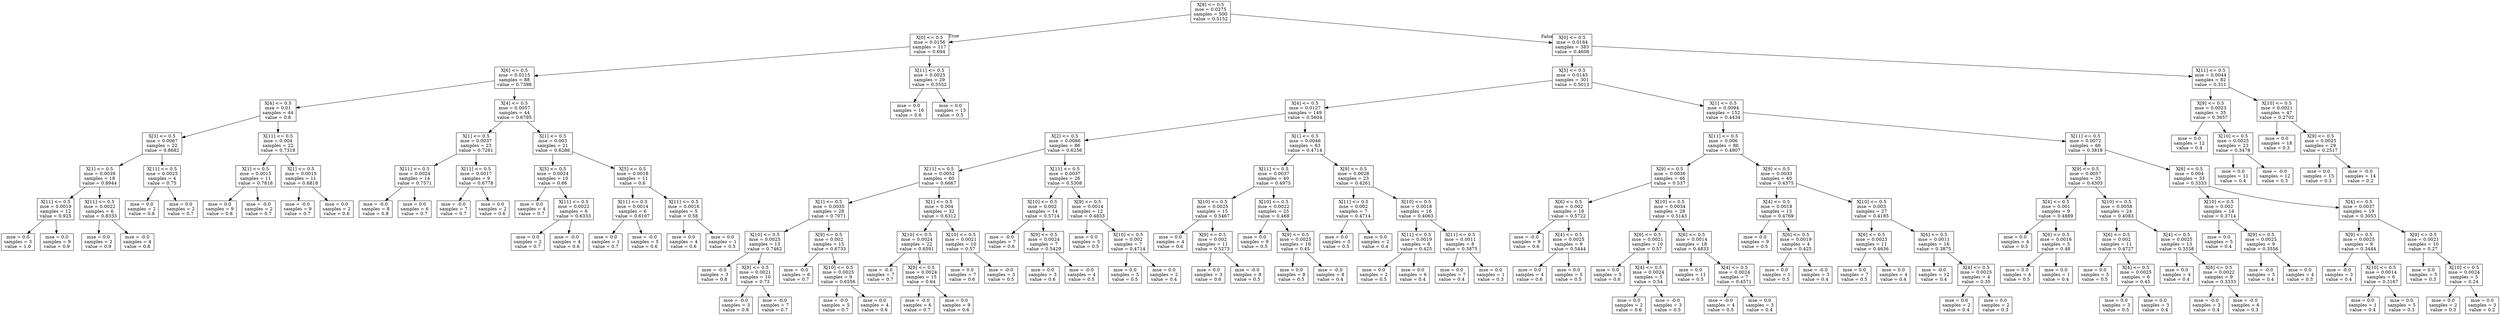 digraph Tree {
node [shape=box] ;
0 [label="X[8] <= 0.5\nmse = 0.0275\nsamples = 500\nvalue = 0.5152"] ;
1 [label="X[0] <= 0.5\nmse = 0.0156\nsamples = 117\nvalue = 0.694"] ;
0 -> 1 [labeldistance=2.5, labelangle=45, headlabel="True"] ;
2 [label="X[6] <= 0.5\nmse = 0.0115\nsamples = 88\nvalue = 0.7398"] ;
1 -> 2 ;
3 [label="X[4] <= 0.5\nmse = 0.01\nsamples = 44\nvalue = 0.8"] ;
2 -> 3 ;
4 [label="X[3] <= 0.5\nmse = 0.0067\nsamples = 22\nvalue = 0.8682"] ;
3 -> 4 ;
5 [label="X[1] <= 0.5\nmse = 0.0039\nsamples = 18\nvalue = 0.8944"] ;
4 -> 5 ;
6 [label="X[11] <= 0.5\nmse = 0.0019\nsamples = 12\nvalue = 0.925"] ;
5 -> 6 ;
7 [label="mse = 0.0\nsamples = 3\nvalue = 1.0"] ;
6 -> 7 ;
8 [label="mse = 0.0\nsamples = 9\nvalue = 0.9"] ;
6 -> 8 ;
9 [label="X[11] <= 0.5\nmse = 0.0022\nsamples = 6\nvalue = 0.8333"] ;
5 -> 9 ;
10 [label="mse = 0.0\nsamples = 2\nvalue = 0.9"] ;
9 -> 10 ;
11 [label="mse = -0.0\nsamples = 4\nvalue = 0.8"] ;
9 -> 11 ;
12 [label="X[11] <= 0.5\nmse = 0.0025\nsamples = 4\nvalue = 0.75"] ;
4 -> 12 ;
13 [label="mse = 0.0\nsamples = 2\nvalue = 0.8"] ;
12 -> 13 ;
14 [label="mse = 0.0\nsamples = 2\nvalue = 0.7"] ;
12 -> 14 ;
15 [label="X[11] <= 0.5\nmse = 0.004\nsamples = 22\nvalue = 0.7318"] ;
3 -> 15 ;
16 [label="X[1] <= 0.5\nmse = 0.0015\nsamples = 11\nvalue = 0.7818"] ;
15 -> 16 ;
17 [label="mse = 0.0\nsamples = 9\nvalue = 0.8"] ;
16 -> 17 ;
18 [label="mse = -0.0\nsamples = 2\nvalue = 0.7"] ;
16 -> 18 ;
19 [label="X[1] <= 0.5\nmse = 0.0015\nsamples = 11\nvalue = 0.6818"] ;
15 -> 19 ;
20 [label="mse = -0.0\nsamples = 9\nvalue = 0.7"] ;
19 -> 20 ;
21 [label="mse = 0.0\nsamples = 2\nvalue = 0.6"] ;
19 -> 21 ;
22 [label="X[4] <= 0.5\nmse = 0.0057\nsamples = 44\nvalue = 0.6795"] ;
2 -> 22 ;
23 [label="X[1] <= 0.5\nmse = 0.0037\nsamples = 23\nvalue = 0.7261"] ;
22 -> 23 ;
24 [label="X[11] <= 0.5\nmse = 0.0024\nsamples = 14\nvalue = 0.7571"] ;
23 -> 24 ;
25 [label="mse = -0.0\nsamples = 8\nvalue = 0.8"] ;
24 -> 25 ;
26 [label="mse = 0.0\nsamples = 6\nvalue = 0.7"] ;
24 -> 26 ;
27 [label="X[11] <= 0.5\nmse = 0.0017\nsamples = 9\nvalue = 0.6778"] ;
23 -> 27 ;
28 [label="mse = -0.0\nsamples = 7\nvalue = 0.7"] ;
27 -> 28 ;
29 [label="mse = 0.0\nsamples = 2\nvalue = 0.6"] ;
27 -> 29 ;
30 [label="X[1] <= 0.5\nmse = 0.003\nsamples = 21\nvalue = 0.6286"] ;
22 -> 30 ;
31 [label="X[5] <= 0.5\nmse = 0.0024\nsamples = 10\nvalue = 0.66"] ;
30 -> 31 ;
32 [label="mse = 0.0\nsamples = 4\nvalue = 0.7"] ;
31 -> 32 ;
33 [label="X[11] <= 0.5\nmse = 0.0022\nsamples = 6\nvalue = 0.6333"] ;
31 -> 33 ;
34 [label="mse = 0.0\nsamples = 2\nvalue = 0.7"] ;
33 -> 34 ;
35 [label="mse = -0.0\nsamples = 4\nvalue = 0.6"] ;
33 -> 35 ;
36 [label="X[5] <= 0.5\nmse = 0.0018\nsamples = 11\nvalue = 0.6"] ;
30 -> 36 ;
37 [label="X[11] <= 0.5\nmse = 0.0014\nsamples = 6\nvalue = 0.6167"] ;
36 -> 37 ;
38 [label="mse = 0.0\nsamples = 1\nvalue = 0.7"] ;
37 -> 38 ;
39 [label="mse = -0.0\nsamples = 5\nvalue = 0.6"] ;
37 -> 39 ;
40 [label="X[11] <= 0.5\nmse = 0.0016\nsamples = 5\nvalue = 0.58"] ;
36 -> 40 ;
41 [label="mse = 0.0\nsamples = 4\nvalue = 0.6"] ;
40 -> 41 ;
42 [label="mse = 0.0\nsamples = 1\nvalue = 0.5"] ;
40 -> 42 ;
43 [label="X[11] <= 0.5\nmse = 0.0025\nsamples = 29\nvalue = 0.5552"] ;
1 -> 43 ;
44 [label="mse = 0.0\nsamples = 16\nvalue = 0.6"] ;
43 -> 44 ;
45 [label="mse = 0.0\nsamples = 13\nvalue = 0.5"] ;
43 -> 45 ;
46 [label="X[0] <= 0.5\nmse = 0.0184\nsamples = 383\nvalue = 0.4606"] ;
0 -> 46 [labeldistance=2.5, labelangle=-45, headlabel="False"] ;
47 [label="X[5] <= 0.5\nmse = 0.0145\nsamples = 301\nvalue = 0.5013"] ;
46 -> 47 ;
48 [label="X[4] <= 0.5\nmse = 0.0127\nsamples = 149\nvalue = 0.5604"] ;
47 -> 48 ;
49 [label="X[2] <= 0.5\nmse = 0.0086\nsamples = 86\nvalue = 0.6256"] ;
48 -> 49 ;
50 [label="X[11] <= 0.5\nmse = 0.0052\nsamples = 60\nvalue = 0.6667"] ;
49 -> 50 ;
51 [label="X[1] <= 0.5\nmse = 0.0035\nsamples = 28\nvalue = 0.7071"] ;
50 -> 51 ;
52 [label="X[10] <= 0.5\nmse = 0.0025\nsamples = 13\nvalue = 0.7462"] ;
51 -> 52 ;
53 [label="mse = -0.0\nsamples = 3\nvalue = 0.8"] ;
52 -> 53 ;
54 [label="X[9] <= 0.5\nmse = 0.0021\nsamples = 10\nvalue = 0.73"] ;
52 -> 54 ;
55 [label="mse = -0.0\nsamples = 3\nvalue = 0.8"] ;
54 -> 55 ;
56 [label="mse = -0.0\nsamples = 7\nvalue = 0.7"] ;
54 -> 56 ;
57 [label="X[9] <= 0.5\nmse = 0.002\nsamples = 15\nvalue = 0.6733"] ;
51 -> 57 ;
58 [label="mse = -0.0\nsamples = 6\nvalue = 0.7"] ;
57 -> 58 ;
59 [label="X[10] <= 0.5\nmse = 0.0025\nsamples = 9\nvalue = 0.6556"] ;
57 -> 59 ;
60 [label="mse = -0.0\nsamples = 5\nvalue = 0.7"] ;
59 -> 60 ;
61 [label="mse = 0.0\nsamples = 4\nvalue = 0.6"] ;
59 -> 61 ;
62 [label="X[1] <= 0.5\nmse = 0.004\nsamples = 32\nvalue = 0.6312"] ;
50 -> 62 ;
63 [label="X[10] <= 0.5\nmse = 0.0024\nsamples = 22\nvalue = 0.6591"] ;
62 -> 63 ;
64 [label="mse = -0.0\nsamples = 7\nvalue = 0.7"] ;
63 -> 64 ;
65 [label="X[9] <= 0.5\nmse = 0.0024\nsamples = 15\nvalue = 0.64"] ;
63 -> 65 ;
66 [label="mse = -0.0\nsamples = 6\nvalue = 0.7"] ;
65 -> 66 ;
67 [label="mse = 0.0\nsamples = 9\nvalue = 0.6"] ;
65 -> 67 ;
68 [label="X[10] <= 0.5\nmse = 0.0021\nsamples = 10\nvalue = 0.57"] ;
62 -> 68 ;
69 [label="mse = 0.0\nsamples = 7\nvalue = 0.6"] ;
68 -> 69 ;
70 [label="mse = -0.0\nsamples = 3\nvalue = 0.5"] ;
68 -> 70 ;
71 [label="X[11] <= 0.5\nmse = 0.0037\nsamples = 26\nvalue = 0.5308"] ;
49 -> 71 ;
72 [label="X[10] <= 0.5\nmse = 0.002\nsamples = 14\nvalue = 0.5714"] ;
71 -> 72 ;
73 [label="mse = -0.0\nsamples = 7\nvalue = 0.6"] ;
72 -> 73 ;
74 [label="X[9] <= 0.5\nmse = 0.0024\nsamples = 7\nvalue = 0.5429"] ;
72 -> 74 ;
75 [label="mse = 0.0\nsamples = 3\nvalue = 0.6"] ;
74 -> 75 ;
76 [label="mse = -0.0\nsamples = 4\nvalue = 0.5"] ;
74 -> 76 ;
77 [label="X[9] <= 0.5\nmse = 0.0014\nsamples = 12\nvalue = 0.4833"] ;
71 -> 77 ;
78 [label="mse = 0.0\nsamples = 5\nvalue = 0.5"] ;
77 -> 78 ;
79 [label="X[10] <= 0.5\nmse = 0.002\nsamples = 7\nvalue = 0.4714"] ;
77 -> 79 ;
80 [label="mse = 0.0\nsamples = 5\nvalue = 0.5"] ;
79 -> 80 ;
81 [label="mse = 0.0\nsamples = 2\nvalue = 0.4"] ;
79 -> 81 ;
82 [label="X[1] <= 0.5\nmse = 0.0046\nsamples = 63\nvalue = 0.4714"] ;
48 -> 82 ;
83 [label="X[11] <= 0.5\nmse = 0.0037\nsamples = 40\nvalue = 0.4975"] ;
82 -> 83 ;
84 [label="X[10] <= 0.5\nmse = 0.0025\nsamples = 15\nvalue = 0.5467"] ;
83 -> 84 ;
85 [label="mse = 0.0\nsamples = 4\nvalue = 0.6"] ;
84 -> 85 ;
86 [label="X[9] <= 0.5\nmse = 0.002\nsamples = 11\nvalue = 0.5273"] ;
84 -> 86 ;
87 [label="mse = 0.0\nsamples = 3\nvalue = 0.6"] ;
86 -> 87 ;
88 [label="mse = -0.0\nsamples = 8\nvalue = 0.5"] ;
86 -> 88 ;
89 [label="X[10] <= 0.5\nmse = 0.0022\nsamples = 25\nvalue = 0.468"] ;
83 -> 89 ;
90 [label="mse = 0.0\nsamples = 9\nvalue = 0.5"] ;
89 -> 90 ;
91 [label="X[9] <= 0.5\nmse = 0.0025\nsamples = 16\nvalue = 0.45"] ;
89 -> 91 ;
92 [label="mse = 0.0\nsamples = 8\nvalue = 0.5"] ;
91 -> 92 ;
93 [label="mse = -0.0\nsamples = 8\nvalue = 0.4"] ;
91 -> 93 ;
94 [label="X[9] <= 0.5\nmse = 0.0028\nsamples = 23\nvalue = 0.4261"] ;
82 -> 94 ;
95 [label="X[11] <= 0.5\nmse = 0.002\nsamples = 7\nvalue = 0.4714"] ;
94 -> 95 ;
96 [label="mse = 0.0\nsamples = 5\nvalue = 0.5"] ;
95 -> 96 ;
97 [label="mse = 0.0\nsamples = 2\nvalue = 0.4"] ;
95 -> 97 ;
98 [label="X[10] <= 0.5\nmse = 0.0018\nsamples = 16\nvalue = 0.4063"] ;
94 -> 98 ;
99 [label="X[11] <= 0.5\nmse = 0.0019\nsamples = 8\nvalue = 0.425"] ;
98 -> 99 ;
100 [label="mse = 0.0\nsamples = 2\nvalue = 0.5"] ;
99 -> 100 ;
101 [label="mse = 0.0\nsamples = 6\nvalue = 0.4"] ;
99 -> 101 ;
102 [label="X[11] <= 0.5\nmse = 0.0011\nsamples = 8\nvalue = 0.3875"] ;
98 -> 102 ;
103 [label="mse = 0.0\nsamples = 7\nvalue = 0.4"] ;
102 -> 103 ;
104 [label="mse = 0.0\nsamples = 1\nvalue = 0.3"] ;
102 -> 104 ;
105 [label="X[1] <= 0.5\nmse = 0.0094\nsamples = 152\nvalue = 0.4434"] ;
47 -> 105 ;
106 [label="X[11] <= 0.5\nmse = 0.006\nsamples = 86\nvalue = 0.4907"] ;
105 -> 106 ;
107 [label="X[9] <= 0.5\nmse = 0.0036\nsamples = 46\nvalue = 0.537"] ;
106 -> 107 ;
108 [label="X[6] <= 0.5\nmse = 0.002\nsamples = 18\nvalue = 0.5722"] ;
107 -> 108 ;
109 [label="mse = -0.0\nsamples = 9\nvalue = 0.6"] ;
108 -> 109 ;
110 [label="X[4] <= 0.5\nmse = 0.0025\nsamples = 9\nvalue = 0.5444"] ;
108 -> 110 ;
111 [label="mse = 0.0\nsamples = 4\nvalue = 0.6"] ;
110 -> 111 ;
112 [label="mse = 0.0\nsamples = 5\nvalue = 0.5"] ;
110 -> 112 ;
113 [label="X[10] <= 0.5\nmse = 0.0034\nsamples = 28\nvalue = 0.5143"] ;
107 -> 113 ;
114 [label="X[6] <= 0.5\nmse = 0.0021\nsamples = 10\nvalue = 0.57"] ;
113 -> 114 ;
115 [label="mse = 0.0\nsamples = 5\nvalue = 0.6"] ;
114 -> 115 ;
116 [label="X[4] <= 0.5\nmse = 0.0024\nsamples = 5\nvalue = 0.54"] ;
114 -> 116 ;
117 [label="mse = 0.0\nsamples = 2\nvalue = 0.6"] ;
116 -> 117 ;
118 [label="mse = -0.0\nsamples = 3\nvalue = 0.5"] ;
116 -> 118 ;
119 [label="X[6] <= 0.5\nmse = 0.0014\nsamples = 18\nvalue = 0.4833"] ;
113 -> 119 ;
120 [label="mse = 0.0\nsamples = 11\nvalue = 0.5"] ;
119 -> 120 ;
121 [label="X[4] <= 0.5\nmse = 0.0024\nsamples = 7\nvalue = 0.4571"] ;
119 -> 121 ;
122 [label="mse = -0.0\nsamples = 4\nvalue = 0.5"] ;
121 -> 122 ;
123 [label="mse = 0.0\nsamples = 3\nvalue = 0.4"] ;
121 -> 123 ;
124 [label="X[9] <= 0.5\nmse = 0.0033\nsamples = 40\nvalue = 0.4375"] ;
106 -> 124 ;
125 [label="X[4] <= 0.5\nmse = 0.0018\nsamples = 13\nvalue = 0.4769"] ;
124 -> 125 ;
126 [label="mse = 0.0\nsamples = 9\nvalue = 0.5"] ;
125 -> 126 ;
127 [label="X[6] <= 0.5\nmse = 0.0019\nsamples = 4\nvalue = 0.425"] ;
125 -> 127 ;
128 [label="mse = 0.0\nsamples = 1\nvalue = 0.5"] ;
127 -> 128 ;
129 [label="mse = -0.0\nsamples = 3\nvalue = 0.4"] ;
127 -> 129 ;
130 [label="X[10] <= 0.5\nmse = 0.003\nsamples = 27\nvalue = 0.4185"] ;
124 -> 130 ;
131 [label="X[6] <= 0.5\nmse = 0.0023\nsamples = 11\nvalue = 0.4636"] ;
130 -> 131 ;
132 [label="mse = 0.0\nsamples = 7\nvalue = 0.5"] ;
131 -> 132 ;
133 [label="mse = 0.0\nsamples = 4\nvalue = 0.4"] ;
131 -> 133 ;
134 [label="X[6] <= 0.5\nmse = 0.0011\nsamples = 16\nvalue = 0.3875"] ;
130 -> 134 ;
135 [label="mse = -0.0\nsamples = 12\nvalue = 0.4"] ;
134 -> 135 ;
136 [label="X[4] <= 0.5\nmse = 0.0025\nsamples = 4\nvalue = 0.35"] ;
134 -> 136 ;
137 [label="mse = 0.0\nsamples = 2\nvalue = 0.4"] ;
136 -> 137 ;
138 [label="mse = 0.0\nsamples = 2\nvalue = 0.3"] ;
136 -> 138 ;
139 [label="X[11] <= 0.5\nmse = 0.0072\nsamples = 66\nvalue = 0.3818"] ;
105 -> 139 ;
140 [label="X[9] <= 0.5\nmse = 0.0057\nsamples = 33\nvalue = 0.4303"] ;
139 -> 140 ;
141 [label="X[4] <= 0.5\nmse = 0.001\nsamples = 9\nvalue = 0.4889"] ;
140 -> 141 ;
142 [label="mse = 0.0\nsamples = 4\nvalue = 0.5"] ;
141 -> 142 ;
143 [label="X[6] <= 0.5\nmse = 0.0016\nsamples = 5\nvalue = 0.48"] ;
141 -> 143 ;
144 [label="mse = 0.0\nsamples = 4\nvalue = 0.5"] ;
143 -> 144 ;
145 [label="mse = 0.0\nsamples = 1\nvalue = 0.4"] ;
143 -> 145 ;
146 [label="X[10] <= 0.5\nmse = 0.0058\nsamples = 24\nvalue = 0.4083"] ;
140 -> 146 ;
147 [label="X[6] <= 0.5\nmse = 0.002\nsamples = 11\nvalue = 0.4727"] ;
146 -> 147 ;
148 [label="mse = 0.0\nsamples = 5\nvalue = 0.5"] ;
147 -> 148 ;
149 [label="X[4] <= 0.5\nmse = 0.0025\nsamples = 6\nvalue = 0.45"] ;
147 -> 149 ;
150 [label="mse = 0.0\nsamples = 3\nvalue = 0.5"] ;
149 -> 150 ;
151 [label="mse = 0.0\nsamples = 3\nvalue = 0.4"] ;
149 -> 151 ;
152 [label="X[4] <= 0.5\nmse = 0.0025\nsamples = 13\nvalue = 0.3538"] ;
146 -> 152 ;
153 [label="mse = 0.0\nsamples = 4\nvalue = 0.4"] ;
152 -> 153 ;
154 [label="X[6] <= 0.5\nmse = 0.0022\nsamples = 9\nvalue = 0.3333"] ;
152 -> 154 ;
155 [label="mse = -0.0\nsamples = 3\nvalue = 0.4"] ;
154 -> 155 ;
156 [label="mse = -0.0\nsamples = 6\nvalue = 0.3"] ;
154 -> 156 ;
157 [label="X[6] <= 0.5\nmse = 0.004\nsamples = 33\nvalue = 0.3333"] ;
139 -> 157 ;
158 [label="X[10] <= 0.5\nmse = 0.002\nsamples = 14\nvalue = 0.3714"] ;
157 -> 158 ;
159 [label="mse = 0.0\nsamples = 5\nvalue = 0.4"] ;
158 -> 159 ;
160 [label="X[9] <= 0.5\nmse = 0.0025\nsamples = 9\nvalue = 0.3556"] ;
158 -> 160 ;
161 [label="mse = -0.0\nsamples = 5\nvalue = 0.4"] ;
160 -> 161 ;
162 [label="mse = 0.0\nsamples = 4\nvalue = 0.3"] ;
160 -> 162 ;
163 [label="X[4] <= 0.5\nmse = 0.0037\nsamples = 19\nvalue = 0.3053"] ;
157 -> 163 ;
164 [label="X[9] <= 0.5\nmse = 0.0025\nsamples = 9\nvalue = 0.3444"] ;
163 -> 164 ;
165 [label="mse = -0.0\nsamples = 3\nvalue = 0.4"] ;
164 -> 165 ;
166 [label="X[10] <= 0.5\nmse = 0.0014\nsamples = 6\nvalue = 0.3167"] ;
164 -> 166 ;
167 [label="mse = 0.0\nsamples = 1\nvalue = 0.4"] ;
166 -> 167 ;
168 [label="mse = 0.0\nsamples = 5\nvalue = 0.3"] ;
166 -> 168 ;
169 [label="X[9] <= 0.5\nmse = 0.0021\nsamples = 10\nvalue = 0.27"] ;
163 -> 169 ;
170 [label="mse = 0.0\nsamples = 5\nvalue = 0.3"] ;
169 -> 170 ;
171 [label="X[10] <= 0.5\nmse = 0.0024\nsamples = 5\nvalue = 0.24"] ;
169 -> 171 ;
172 [label="mse = 0.0\nsamples = 2\nvalue = 0.3"] ;
171 -> 172 ;
173 [label="mse = 0.0\nsamples = 3\nvalue = 0.2"] ;
171 -> 173 ;
174 [label="X[11] <= 0.5\nmse = 0.0044\nsamples = 82\nvalue = 0.311"] ;
46 -> 174 ;
175 [label="X[9] <= 0.5\nmse = 0.0023\nsamples = 35\nvalue = 0.3657"] ;
174 -> 175 ;
176 [label="mse = 0.0\nsamples = 12\nvalue = 0.4"] ;
175 -> 176 ;
177 [label="X[10] <= 0.5\nmse = 0.0025\nsamples = 23\nvalue = 0.3478"] ;
175 -> 177 ;
178 [label="mse = 0.0\nsamples = 11\nvalue = 0.4"] ;
177 -> 178 ;
179 [label="mse = -0.0\nsamples = 12\nvalue = 0.3"] ;
177 -> 179 ;
180 [label="X[10] <= 0.5\nmse = 0.0021\nsamples = 47\nvalue = 0.2702"] ;
174 -> 180 ;
181 [label="mse = 0.0\nsamples = 18\nvalue = 0.3"] ;
180 -> 181 ;
182 [label="X[9] <= 0.5\nmse = 0.0025\nsamples = 29\nvalue = 0.2517"] ;
180 -> 182 ;
183 [label="mse = 0.0\nsamples = 15\nvalue = 0.3"] ;
182 -> 183 ;
184 [label="mse = -0.0\nsamples = 14\nvalue = 0.2"] ;
182 -> 184 ;
}